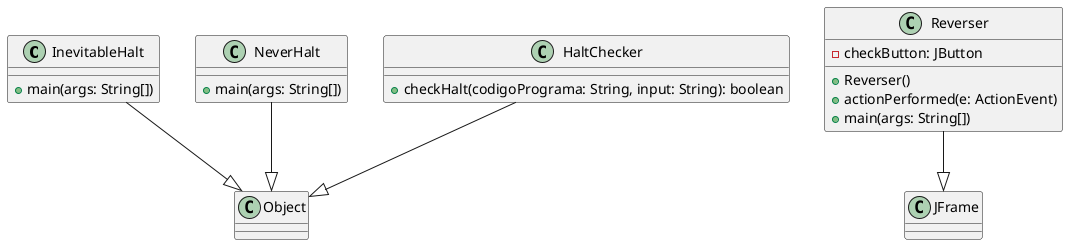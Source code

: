 @startuml

class InevitableHalt {
    + main(args: String[])
}

class NeverHalt {
    + main(args: String[])
}

class HaltChecker {
    + checkHalt(codigoPrograma: String, input: String): boolean
}

class Reverser {
    - checkButton: JButton
    + Reverser()
    + actionPerformed(e: ActionEvent)
    + main(args: String[])
}

InevitableHalt --|> Object
NeverHalt --|> Object
HaltChecker --|> Object
Reverser --|> JFrame

@enduml
